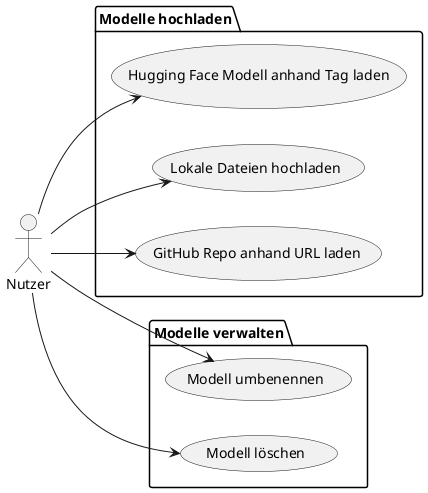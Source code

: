 @startuml use-cases-uploads
left to right direction
actor Nutzer

package "Modelle hochladen" {
    usecase "Hugging Face Modell anhand Tag laden" as HFModellLaden
    usecase "Lokale Dateien hochladen" as LokaleDateien
    usecase "GitHub Repo anhand URL laden" as GitHubRepoLaden
}

package "Modelle verwalten" {
    usecase "Modell umbenennen" as ModellUmbenennen
    usecase "Modell löschen" as ModellLöschen
}

Nutzer --> HFModellLaden
Nutzer --> LokaleDateien
Nutzer --> GitHubRepoLaden
Nutzer --> ModellUmbenennen
Nutzer --> ModellLöschen
@enduml
